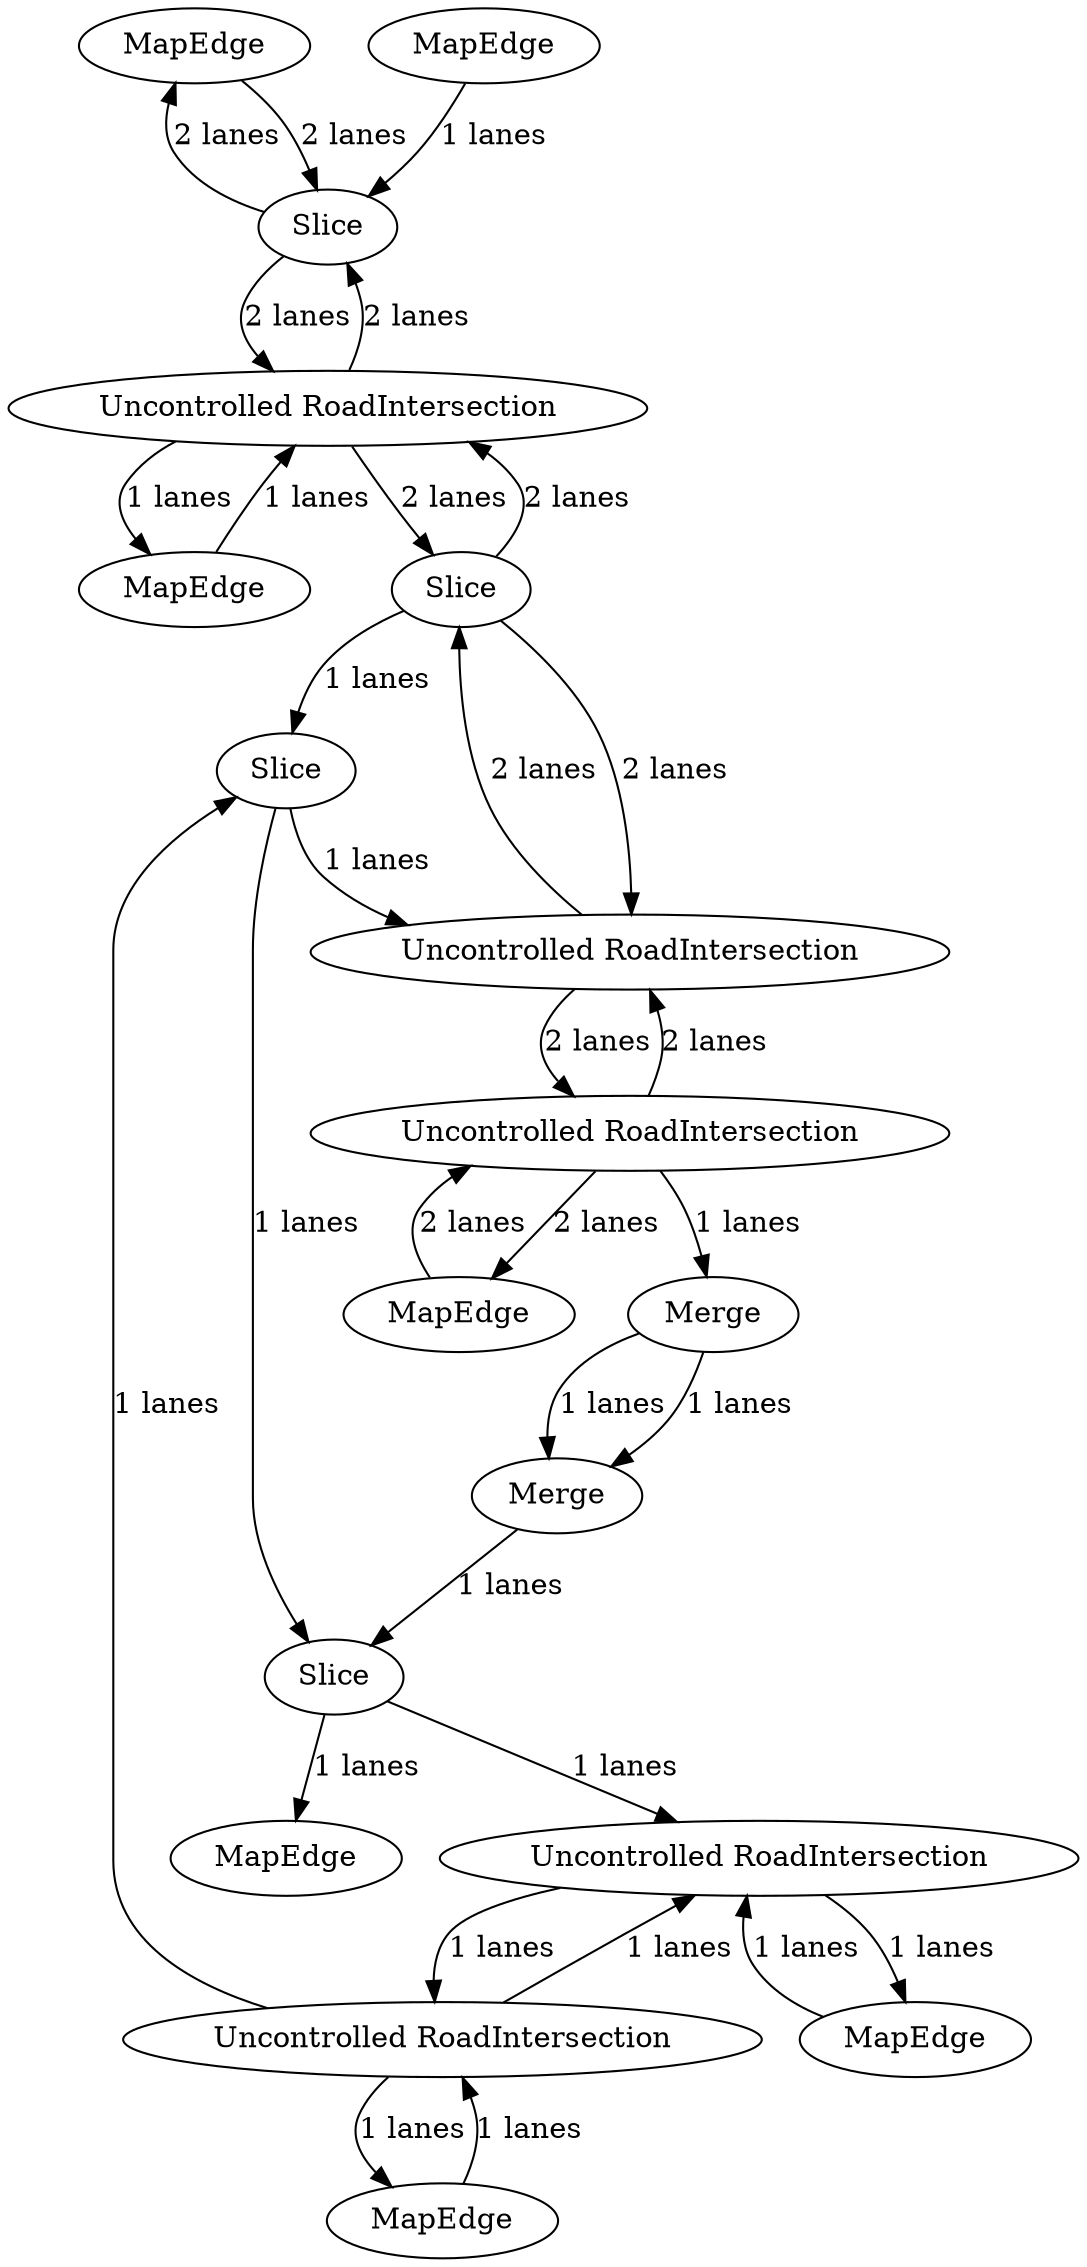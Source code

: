 digraph {
    0 [ label = "MapEdge" ]
    1 [ label = "MapEdge" ]
    2 [ label = "Slice" ]
    3 [ label = "Uncontrolled RoadIntersection" ]
    4 [ label = "MapEdge" ]
    5 [ label = "Slice" ]
    6 [ label = "Uncontrolled RoadIntersection" ]
    7 [ label = "Uncontrolled RoadIntersection" ]
    8 [ label = "Slice" ]
    9 [ label = "Merge" ]
    10 [ label = "Uncontrolled RoadIntersection" ]
    11 [ label = "Merge" ]
    12 [ label = "Slice" ]
    13 [ label = "Uncontrolled RoadIntersection" ]
    14 [ label = "MapEdge" ]
    15 [ label = "MapEdge" ]
    16 [ label = "MapEdge" ]
    17 [ label = "MapEdge" ]
    15 -> 7 [ label = "2 lanes" ]
    7 -> 15 [ label = "2 lanes" ]
    7 -> 6 [ label = "2 lanes" ]
    6 -> 7 [ label = "2 lanes" ]
    6 -> 5 [ label = "2 lanes" ]
    5 -> 6 [ label = "2 lanes" ]
    5 -> 3 [ label = "2 lanes" ]
    3 -> 5 [ label = "2 lanes" ]
    3 -> 2 [ label = "2 lanes" ]
    2 -> 3 [ label = "2 lanes" ]
    2 -> 0 [ label = "2 lanes" ]
    0 -> 2 [ label = "2 lanes" ]
    1 -> 2 [ label = "1 lanes" ]
    5 -> 8 [ label = "1 lanes" ]
    8 -> 12 [ label = "1 lanes" ]
    12 -> 17 [ label = "1 lanes" ]
    4 -> 3 [ label = "1 lanes" ]
    3 -> 4 [ label = "1 lanes" ]
    7 -> 9 [ label = "1 lanes" ]
    8 -> 6 [ label = "1 lanes" ]
    13 -> 10 [ label = "1 lanes" ]
    10 -> 13 [ label = "1 lanes" ]
    10 -> 8 [ label = "1 lanes" ]
    13 -> 16 [ label = "1 lanes" ]
    16 -> 13 [ label = "1 lanes" ]
    14 -> 10 [ label = "1 lanes" ]
    10 -> 14 [ label = "1 lanes" ]
    9 -> 11 [ label = "1 lanes" ]
    9 -> 11 [ label = "1 lanes" ]
    11 -> 12 [ label = "1 lanes" ]
    12 -> 13 [ label = "1 lanes" ]
}
